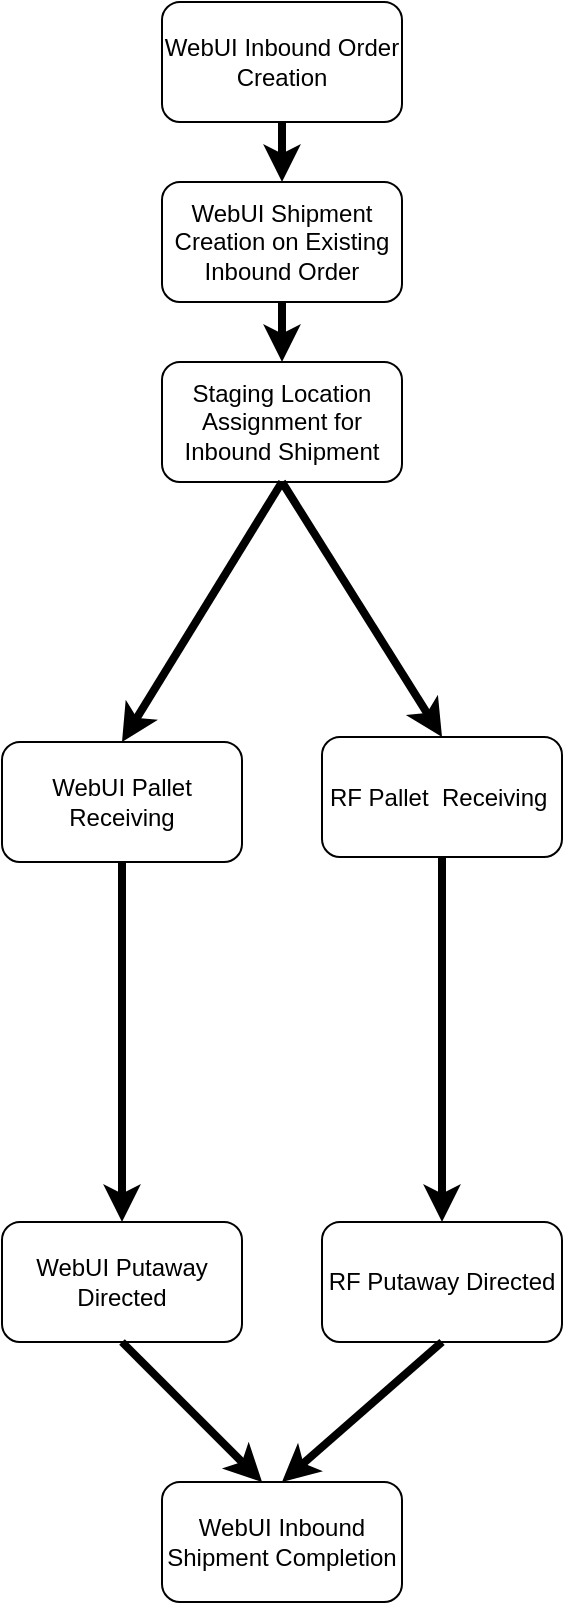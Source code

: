 <mxfile version="12.5.3" type="github">
  <diagram id="bOnSM8E5HkQJfOaflIpn" name="Page-1">
    <mxGraphModel dx="2236" dy="1034" grid="1" gridSize="10" guides="1" tooltips="1" connect="1" arrows="1" fold="1" page="1" pageScale="1" pageWidth="850" pageHeight="1100" math="0" shadow="0">
      <root>
        <mxCell id="0"/>
        <mxCell id="1" parent="0"/>
        <mxCell id="XthkA14ZtX5KBDELYpsS-18" style="edgeStyle=orthogonalEdgeStyle;rounded=0;orthogonalLoop=1;jettySize=auto;html=1;exitX=0.5;exitY=1;exitDx=0;exitDy=0;entryX=0.5;entryY=0;entryDx=0;entryDy=0;strokeWidth=4;" edge="1" parent="1" source="XthkA14ZtX5KBDELYpsS-19" target="XthkA14ZtX5KBDELYpsS-28">
          <mxGeometry relative="1" as="geometry"/>
        </mxCell>
        <UserObject label="WebUI Shipment Creation on Existing Inbound Order" link="https://jira.int.kn/browse/TCL-3" id="XthkA14ZtX5KBDELYpsS-19">
          <mxCell style="rounded=1;whiteSpace=wrap;html=1;" vertex="1" parent="1">
            <mxGeometry x="380" y="180" width="120" height="60" as="geometry"/>
          </mxCell>
        </UserObject>
        <UserObject label="WebUI Inbound Order Creation" TCL-2="https://jira.int.kn/browse/TCL-2" link="https://jira.int.kn/browse/TCL-2" id="XthkA14ZtX5KBDELYpsS-20">
          <mxCell style="rounded=1;whiteSpace=wrap;html=1;" vertex="1" parent="1">
            <mxGeometry x="380" y="90" width="120" height="60" as="geometry"/>
          </mxCell>
        </UserObject>
        <UserObject label="WebUI Putaway Directed" link="https://jira.int.kn/browse/TCL-6" id="XthkA14ZtX5KBDELYpsS-21">
          <mxCell style="rounded=1;whiteSpace=wrap;html=1;" vertex="1" parent="1">
            <mxGeometry x="300" y="700" width="120" height="60" as="geometry"/>
          </mxCell>
        </UserObject>
        <UserObject label="Staging Location Assignment for Inbound Shipment" link="https://jira.int.kn/browse/TCL-20" id="XthkA14ZtX5KBDELYpsS-28">
          <mxCell style="rounded=1;whiteSpace=wrap;html=1;" vertex="1" parent="1">
            <mxGeometry x="380" y="270" width="120" height="60" as="geometry"/>
          </mxCell>
        </UserObject>
        <UserObject label="WebUI Pallet Receiving" link="https://jira.int.kn/browse/TCL-7" id="XthkA14ZtX5KBDELYpsS-29">
          <mxCell style="rounded=1;whiteSpace=wrap;html=1;" vertex="1" parent="1">
            <mxGeometry x="300" y="460" width="120" height="60" as="geometry"/>
          </mxCell>
        </UserObject>
        <UserObject label="WebUI Inbound Shipment Completion" link="https://jira.int.kn/browse/TCL-14" id="XthkA14ZtX5KBDELYpsS-30">
          <mxCell style="rounded=1;whiteSpace=wrap;html=1;" vertex="1" parent="1">
            <mxGeometry x="380" y="830" width="120" height="60" as="geometry"/>
          </mxCell>
        </UserObject>
        <UserObject label="RF Pallet&amp;nbsp; Receiving&amp;nbsp;" link="https://jira.int.kn/browse/TCL-10" id="XthkA14ZtX5KBDELYpsS-31">
          <mxCell style="rounded=1;whiteSpace=wrap;html=1;" vertex="1" parent="1">
            <mxGeometry x="460" y="457.5" width="120" height="60" as="geometry"/>
          </mxCell>
        </UserObject>
        <UserObject label="" link="https://jira.int.kn/browse/TCL-4" id="XthkA14ZtX5KBDELYpsS-34">
          <mxCell style="endArrow=classic;html=1;exitX=0.5;exitY=1;exitDx=0;exitDy=0;entryX=0.5;entryY=0;entryDx=0;entryDy=0;strokeWidth=4;" edge="1" parent="1" source="XthkA14ZtX5KBDELYpsS-28" target="XthkA14ZtX5KBDELYpsS-29">
            <mxGeometry width="50" height="50" relative="1" as="geometry">
              <mxPoint x="20" y="780" as="sourcePoint"/>
              <mxPoint x="70" y="730" as="targetPoint"/>
            </mxGeometry>
          </mxCell>
        </UserObject>
        <UserObject label="" link="https://jira.int.kn/browse/TCL-21" id="XthkA14ZtX5KBDELYpsS-35">
          <mxCell style="endArrow=classic;html=1;entryX=0.5;entryY=0;entryDx=0;entryDy=0;strokeWidth=4;exitX=0.5;exitY=1;exitDx=0;exitDy=0;" edge="1" parent="1" source="XthkA14ZtX5KBDELYpsS-28" target="XthkA14ZtX5KBDELYpsS-31">
            <mxGeometry width="50" height="50" relative="1" as="geometry">
              <mxPoint x="470" y="330" as="sourcePoint"/>
              <mxPoint x="70" y="730" as="targetPoint"/>
            </mxGeometry>
          </mxCell>
        </UserObject>
        <UserObject label="RF Putaway Directed" link="https://jira.int.kn/browse/TCL-11" id="XthkA14ZtX5KBDELYpsS-41">
          <mxCell style="rounded=1;whiteSpace=wrap;html=1;" vertex="1" parent="1">
            <mxGeometry x="460" y="700" width="120" height="60" as="geometry"/>
          </mxCell>
        </UserObject>
        <UserObject label="" id="XthkA14ZtX5KBDELYpsS-48">
          <mxCell style="endArrow=classic;html=1;exitX=0.5;exitY=1;exitDx=0;exitDy=0;strokeWidth=4;entryX=0.417;entryY=0;entryDx=0;entryDy=0;entryPerimeter=0;" edge="1" parent="1" source="XthkA14ZtX5KBDELYpsS-21" target="XthkA14ZtX5KBDELYpsS-30">
            <mxGeometry width="50" height="50" relative="1" as="geometry">
              <mxPoint x="360" y="1027.5" as="sourcePoint"/>
              <mxPoint x="440" y="970" as="targetPoint"/>
            </mxGeometry>
          </mxCell>
        </UserObject>
        <UserObject label="" id="XthkA14ZtX5KBDELYpsS-49">
          <mxCell style="endArrow=classic;html=1;exitX=0.5;exitY=1;exitDx=0;exitDy=0;strokeWidth=4;entryX=0.5;entryY=0;entryDx=0;entryDy=0;" edge="1" parent="1" source="XthkA14ZtX5KBDELYpsS-41" target="XthkA14ZtX5KBDELYpsS-30">
            <mxGeometry width="50" height="50" relative="1" as="geometry">
              <mxPoint x="520" y="1027.5" as="sourcePoint"/>
              <mxPoint x="450" y="969" as="targetPoint"/>
              <Array as="points"/>
            </mxGeometry>
          </mxCell>
        </UserObject>
        <UserObject label="" id="XthkA14ZtX5KBDELYpsS-50">
          <mxCell style="endArrow=classic;html=1;strokeWidth=4;exitX=0.5;exitY=1;exitDx=0;exitDy=0;entryX=0.5;entryY=0;entryDx=0;entryDy=0;" edge="1" parent="1" source="XthkA14ZtX5KBDELYpsS-29" target="XthkA14ZtX5KBDELYpsS-21">
            <mxGeometry width="50" height="50" relative="1" as="geometry">
              <mxPoint x="160" y="620" as="sourcePoint"/>
              <mxPoint x="360" y="708" as="targetPoint"/>
              <Array as="points"/>
            </mxGeometry>
          </mxCell>
        </UserObject>
        <UserObject label="" id="XthkA14ZtX5KBDELYpsS-51">
          <mxCell style="endArrow=classic;html=1;strokeWidth=4;exitX=0.5;exitY=1;exitDx=0;exitDy=0;entryX=0.5;entryY=0;entryDx=0;entryDy=0;" edge="1" parent="1" source="XthkA14ZtX5KBDELYpsS-31" target="XthkA14ZtX5KBDELYpsS-41">
            <mxGeometry width="50" height="50" relative="1" as="geometry">
              <mxPoint x="500" y="610" as="sourcePoint"/>
              <mxPoint x="500" y="660" as="targetPoint"/>
            </mxGeometry>
          </mxCell>
        </UserObject>
        <mxCell id="XthkA14ZtX5KBDELYpsS-57" style="edgeStyle=orthogonalEdgeStyle;rounded=0;orthogonalLoop=1;jettySize=auto;html=1;exitX=0.5;exitY=1;exitDx=0;exitDy=0;entryX=0.5;entryY=0;entryDx=0;entryDy=0;strokeWidth=4;" edge="1" parent="1" source="XthkA14ZtX5KBDELYpsS-20" target="XthkA14ZtX5KBDELYpsS-19">
          <mxGeometry relative="1" as="geometry">
            <mxPoint x="460" y="140" as="sourcePoint"/>
            <mxPoint x="460" y="180" as="targetPoint"/>
          </mxGeometry>
        </mxCell>
      </root>
    </mxGraphModel>
  </diagram>
</mxfile>
